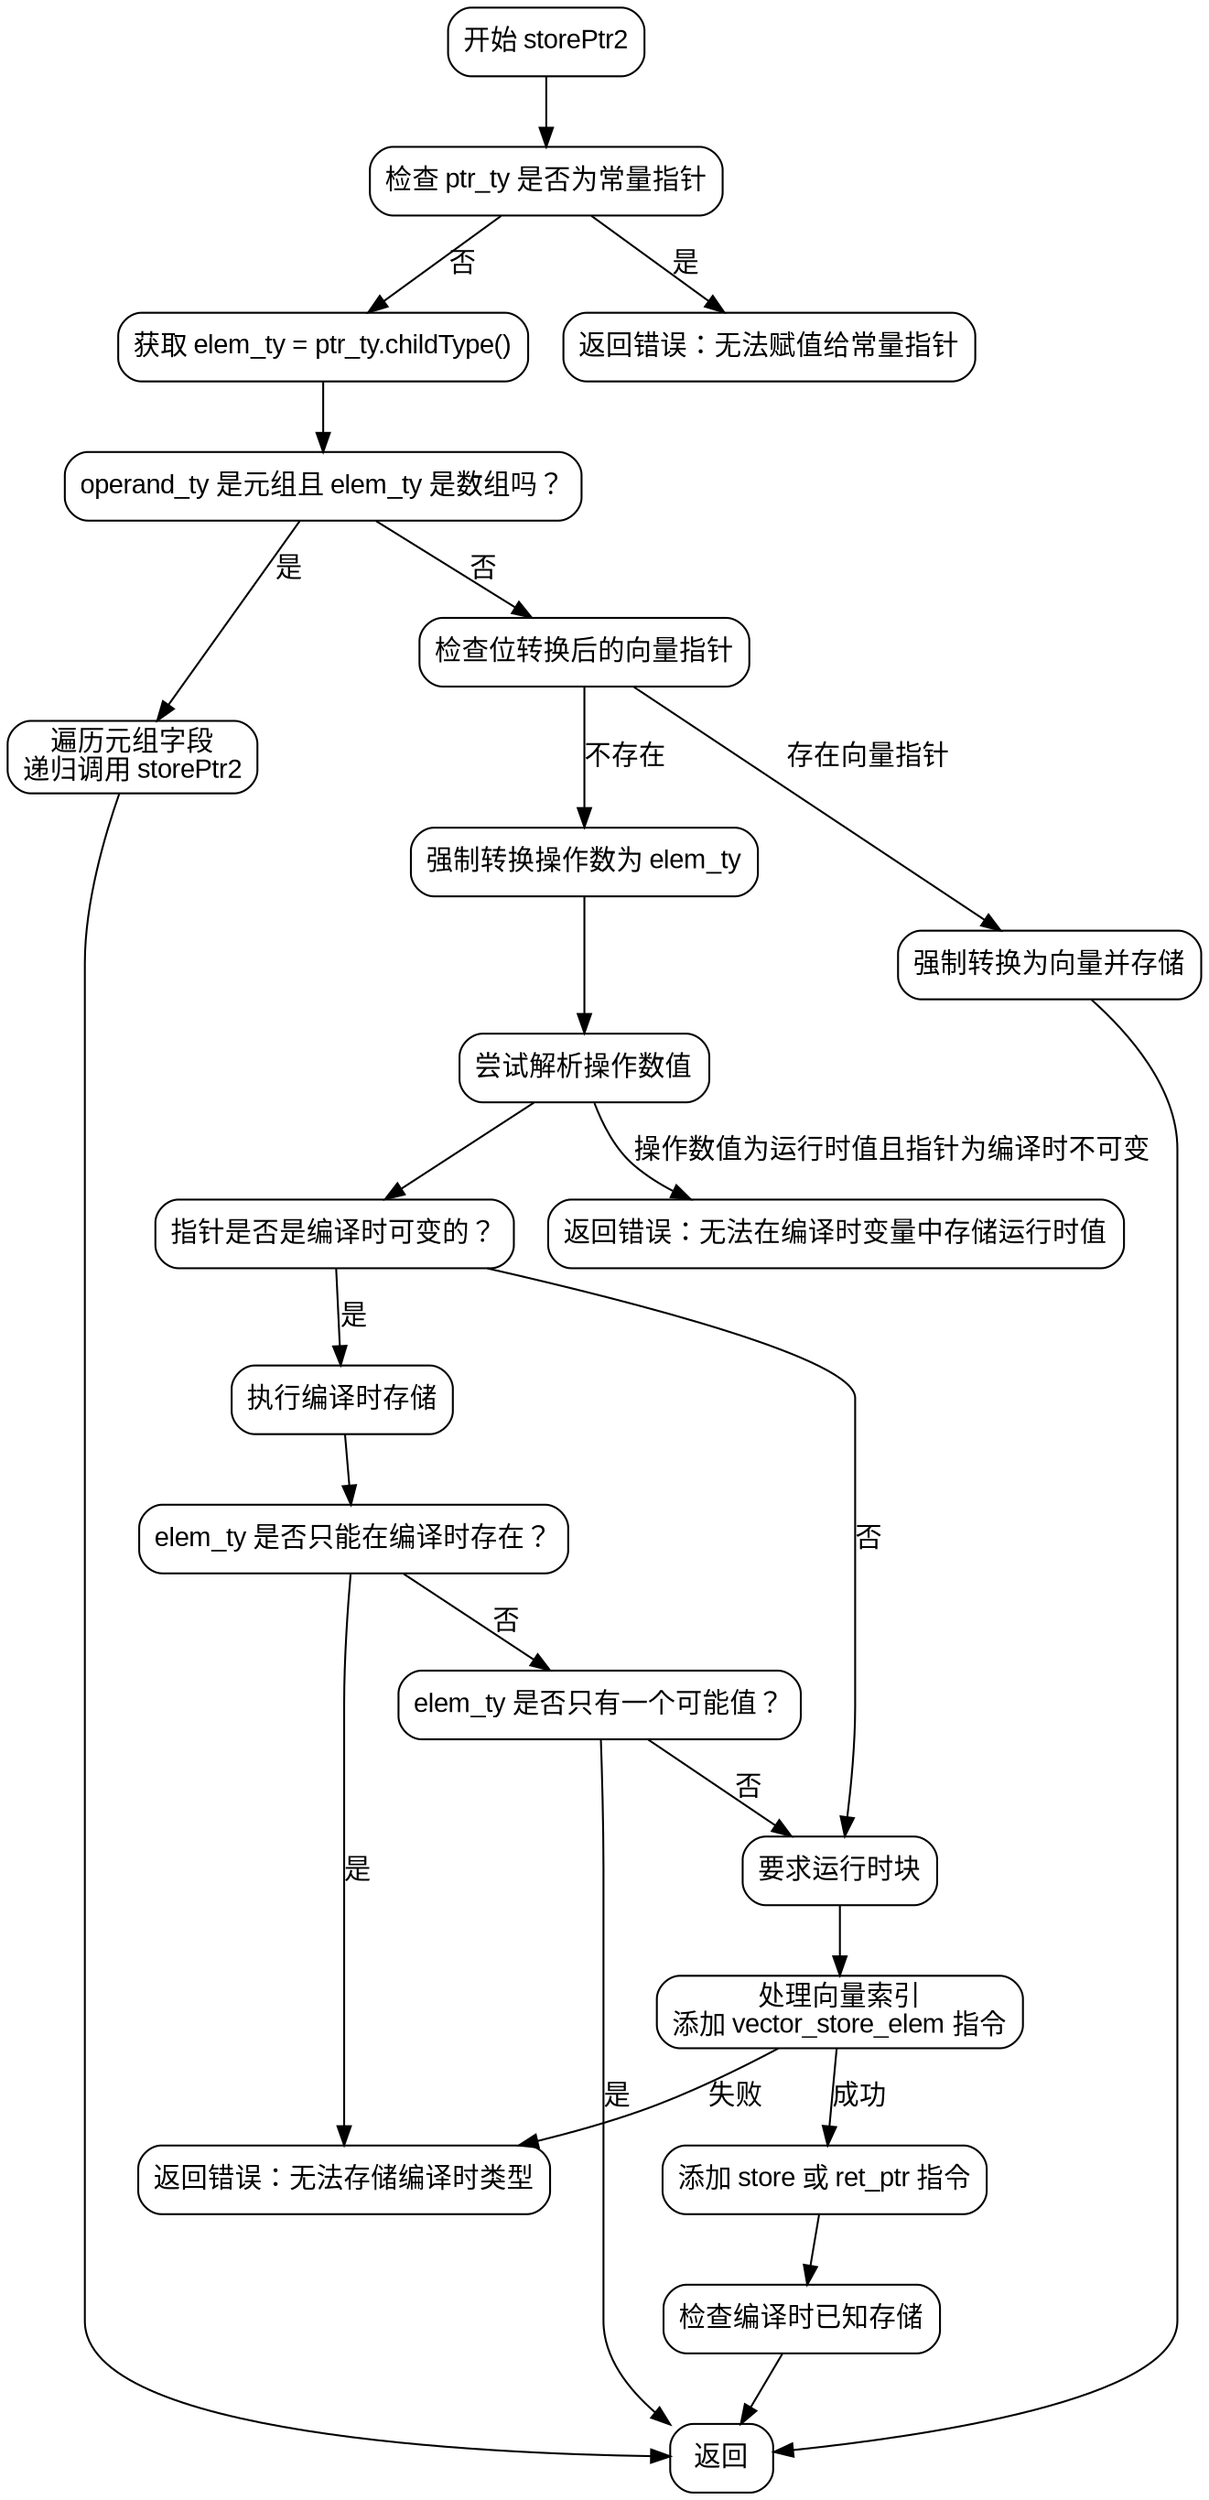 
digraph storePtr2_flowchart {
    node [shape=rectangle, style="rounded", fontname="Arial"];
    edge [fontname="Arial"];

    start [label="开始 storePtr2"];
    check_const_ptr [label="检查 ptr_ty 是否为常量指针"];
    get_elem_ty [label="获取 elem_ty = ptr_ty.childType()"];
    check_tuple_and_array [label="operand_ty 是元组且 elem_ty 是数组吗？"];
    handle_tuple [label="遍历元组字段\n递归调用 storePtr2"];
    check_vector_ptr [label="检查位转换后的向量指针"];
    handle_vector [label="强制转换为向量并存储"];
    coerce_operand [label="强制转换操作数为 elem_ty"];
    resolve_value [label="尝试解析操作数值"];
    check_comptime_mutable [label="指针是否是编译时可变的？"];
    comptime_store [label="执行编译时存储"];
    check_comptime_only [label="elem_ty 是否只能在编译时存在？"];
    runtime_store [label="要求运行时块"];
    check_single_value [label="elem_ty 是否只有一个可能值？"];
    handle_vector_index [label="处理向量索引\n添加 vector_store_elem 指令"];
    add_store_inst [label="添加 store 或 ret_ptr 指令"];
    check_comptime_known [label="检查编译时已知存储"];
    end [label="返回"];
    error_const_ptr [label="返回错误：无法赋值给常量指针"];
    error_comptime_only [label="返回错误：无法存储编译时类型"];
    error_runtime_value [label="返回错误：无法在编译时变量中存储运行时值"];

    start -> check_const_ptr;
    check_const_ptr -> error_const_ptr [label="是"];
    check_const_ptr -> get_elem_ty [label="否"];

    get_elem_ty -> check_tuple_and_array;
    check_tuple_and_array -> handle_tuple [label="是"];
    check_tuple_and_array -> check_vector_ptr [label="否"];

    handle_tuple -> end;

    check_vector_ptr -> handle_vector [label="存在向量指针"];
    check_vector_ptr -> coerce_operand [label="不存在"];

    handle_vector -> end;

    coerce_operand -> resolve_value;
    resolve_value -> check_comptime_mutable;

    check_comptime_mutable -> comptime_store [label="是"];
    check_comptime_mutable -> runtime_store [label="否"];

    comptime_store -> check_comptime_only;
    check_comptime_only -> error_comptime_only [label="是"];
    check_comptime_only -> check_single_value [label="否"];

    check_single_value -> end [label="是"];
    check_single_value -> runtime_store [label="否"];

    runtime_store -> handle_vector_index;
    handle_vector_index -> add_store_inst [label="成功"];
    handle_vector_index -> error_comptime_only [label="失败"];

    add_store_inst -> check_comptime_known;
    check_comptime_known -> end;

    resolve_value -> error_runtime_value [label="操作数值为运行时值且指针为编译时不可变"];
}
